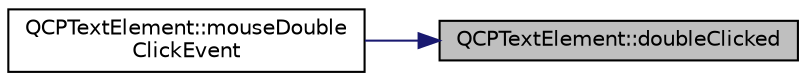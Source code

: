 digraph "QCPTextElement::doubleClicked"
{
 // LATEX_PDF_SIZE
  edge [fontname="Helvetica",fontsize="10",labelfontname="Helvetica",labelfontsize="10"];
  node [fontname="Helvetica",fontsize="10",shape=record];
  rankdir="RL";
  Node1 [label="QCPTextElement::doubleClicked",height=0.2,width=0.4,color="black", fillcolor="grey75", style="filled", fontcolor="black",tooltip=" "];
  Node1 -> Node2 [dir="back",color="midnightblue",fontsize="10",style="solid",fontname="Helvetica"];
  Node2 [label="QCPTextElement::mouseDouble\lClickEvent",height=0.2,width=0.4,color="black", fillcolor="white", style="filled",URL="$classQCPTextElement.html#a2272ff775ab385f612e9fd39773de7c0",tooltip=" "];
}
